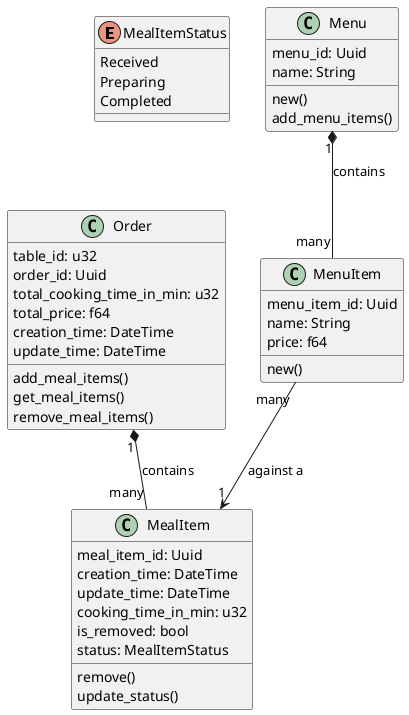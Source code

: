 @startuml

enum MealItemStatus {
  Received
  Preparing
  Completed
}

class Order {
  table_id: u32
  order_id: Uuid
  total_cooking_time_in_min: u32
  total_price: f64
  creation_time: DateTime
  update_time: DateTime
  add_meal_items()
  get_meal_items()
  remove_meal_items()
}

class MealItem {
  meal_item_id: Uuid
  creation_time: DateTime
  update_time: DateTime
  cooking_time_in_min: u32
  is_removed: bool
  status: MealItemStatus
  remove()
  update_status()
}

Order "1" *-- "many" MealItem : contains

class MenuItem {
    menu_item_id: Uuid
    name: String
    price: f64
    new()
}

MenuItem "many" --> "1" MealItem: against a

class Menu {
    menu_id: Uuid
    name: String
    new()
    add_menu_items()
}

Menu "1" *-- "many" MenuItem : contains

@enduml